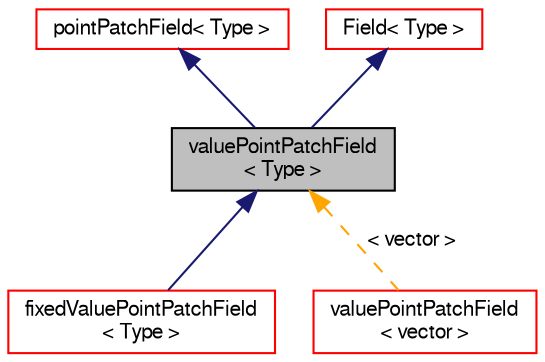 digraph "valuePointPatchField&lt; Type &gt;"
{
  bgcolor="transparent";
  edge [fontname="FreeSans",fontsize="10",labelfontname="FreeSans",labelfontsize="10"];
  node [fontname="FreeSans",fontsize="10",shape=record];
  Node1 [label="valuePointPatchField\l\< Type \>",height=0.2,width=0.4,color="black", fillcolor="grey75", style="filled" fontcolor="black"];
  Node2 -> Node1 [dir="back",color="midnightblue",fontsize="10",style="solid",fontname="FreeSans"];
  Node2 [label="pointPatchField\< Type \>",height=0.2,width=0.4,color="red",URL="$a01838.html"];
  Node3 -> Node1 [dir="back",color="midnightblue",fontsize="10",style="solid",fontname="FreeSans"];
  Node3 [label="Field\< Type \>",height=0.2,width=0.4,color="red",URL="$a00733.html",tooltip="Pre-declare SubField and related Field type. "];
  Node1 -> Node4 [dir="back",color="midnightblue",fontsize="10",style="solid",fontname="FreeSans"];
  Node4 [label="fixedValuePointPatchField\l\< Type \>",height=0.2,width=0.4,color="red",URL="$a00817.html",tooltip="A FixedValue boundary condition for pointField. "];
  Node1 -> Node5 [dir="back",color="orange",fontsize="10",style="dashed",label=" \< vector \>" ,fontname="FreeSans"];
  Node5 [label="valuePointPatchField\l\< vector \>",height=0.2,width=0.4,color="red",URL="$a02705.html"];
}

